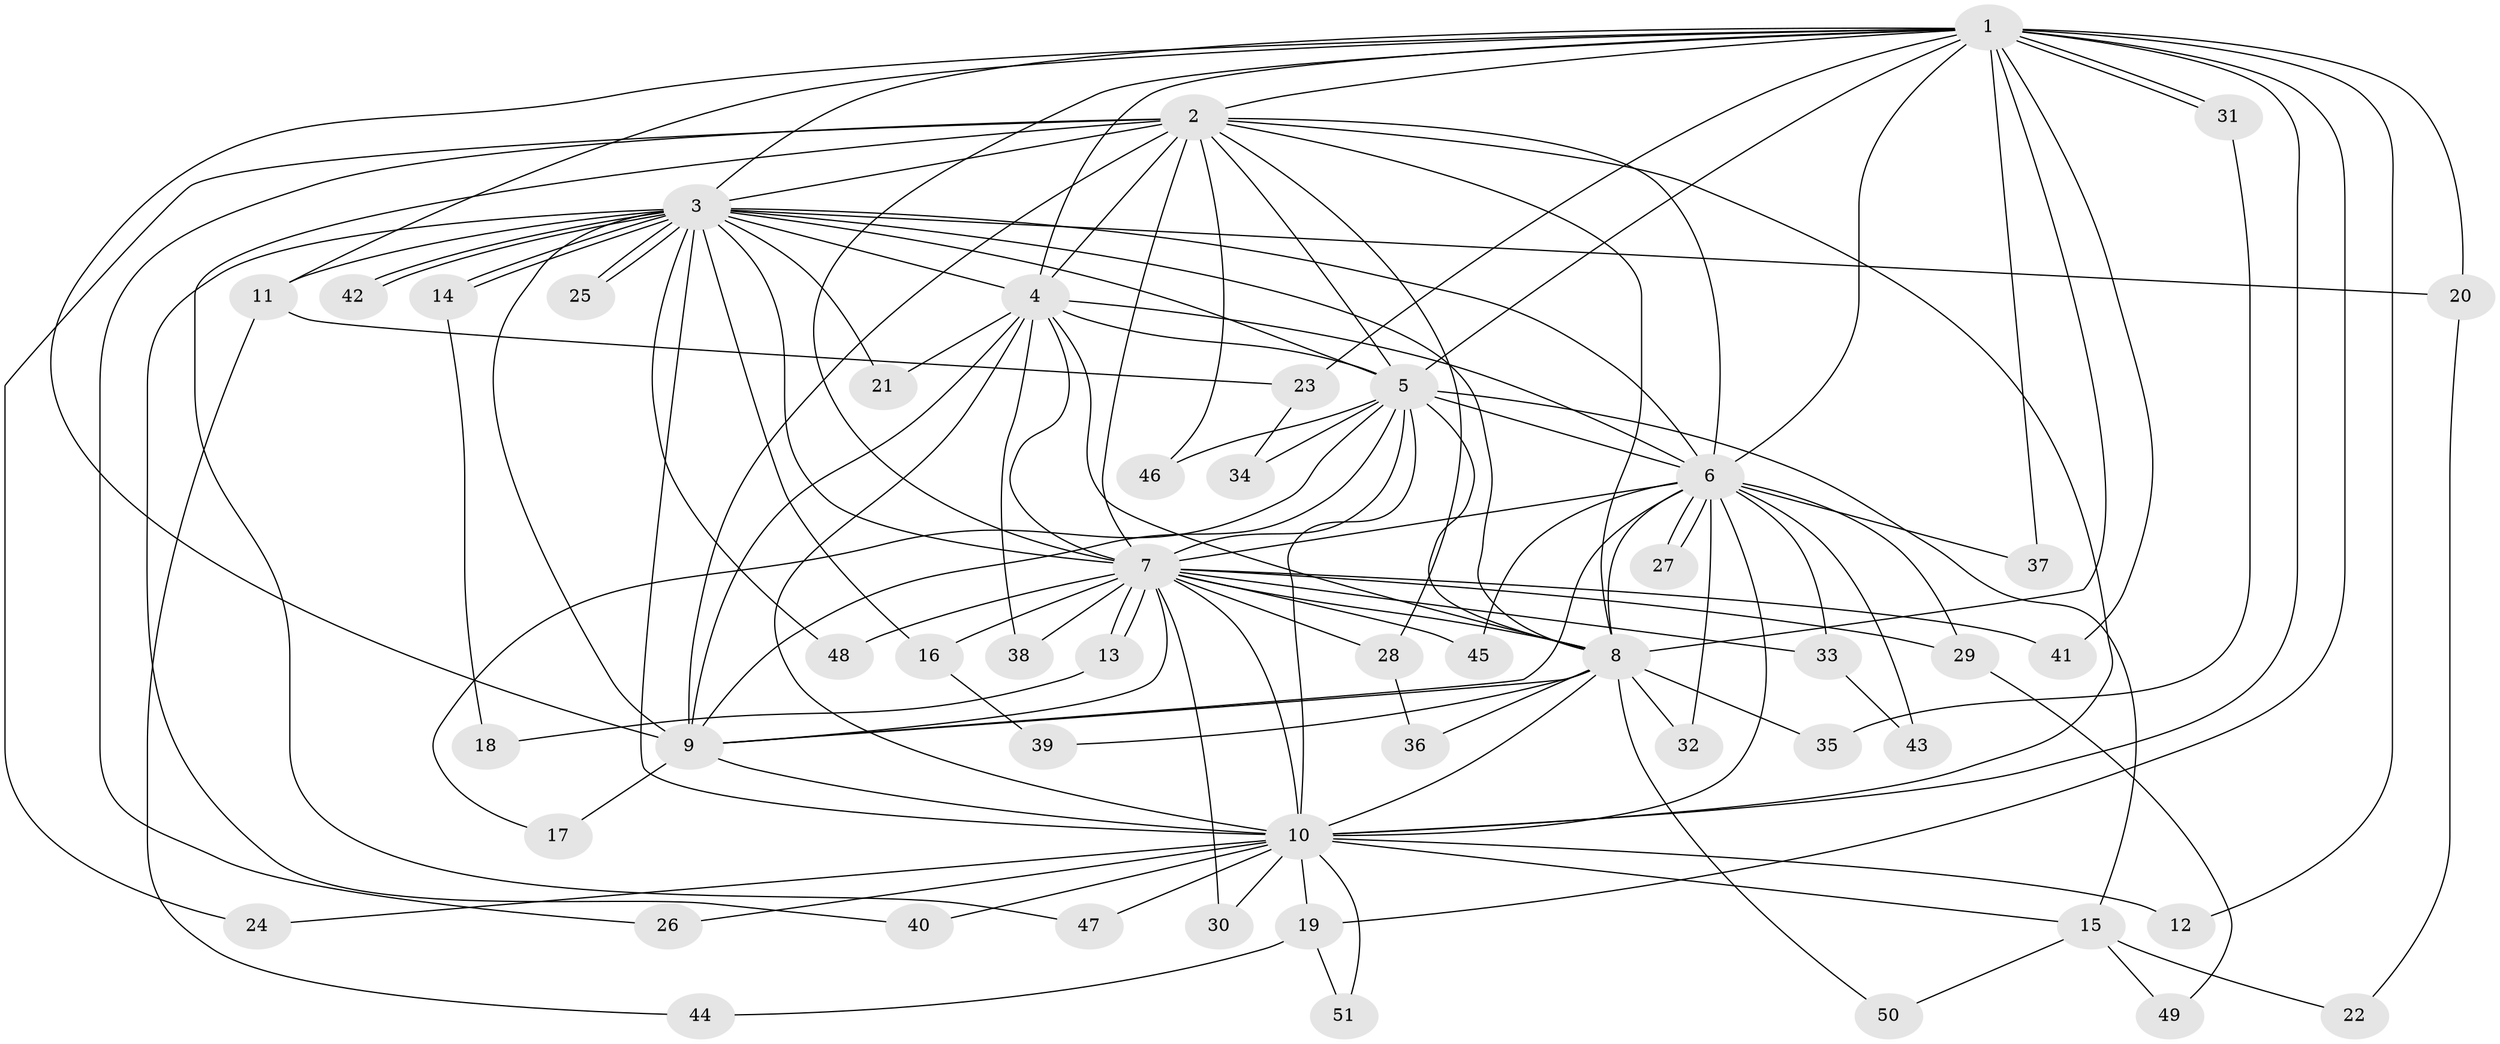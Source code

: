 // coarse degree distribution, {7: 0.0625, 6: 0.0625, 2: 0.3125, 11: 0.0625, 1: 0.1875, 8: 0.0625, 9: 0.0625, 3: 0.0625, 5: 0.0625, 4: 0.0625}
// Generated by graph-tools (version 1.1) at 2025/36/03/04/25 23:36:33]
// undirected, 51 vertices, 127 edges
graph export_dot {
  node [color=gray90,style=filled];
  1;
  2;
  3;
  4;
  5;
  6;
  7;
  8;
  9;
  10;
  11;
  12;
  13;
  14;
  15;
  16;
  17;
  18;
  19;
  20;
  21;
  22;
  23;
  24;
  25;
  26;
  27;
  28;
  29;
  30;
  31;
  32;
  33;
  34;
  35;
  36;
  37;
  38;
  39;
  40;
  41;
  42;
  43;
  44;
  45;
  46;
  47;
  48;
  49;
  50;
  51;
  1 -- 2;
  1 -- 3;
  1 -- 4;
  1 -- 5;
  1 -- 6;
  1 -- 7;
  1 -- 8;
  1 -- 9;
  1 -- 10;
  1 -- 11;
  1 -- 12;
  1 -- 19;
  1 -- 20;
  1 -- 23;
  1 -- 31;
  1 -- 31;
  1 -- 37;
  1 -- 41;
  2 -- 3;
  2 -- 4;
  2 -- 5;
  2 -- 6;
  2 -- 7;
  2 -- 8;
  2 -- 9;
  2 -- 10;
  2 -- 24;
  2 -- 26;
  2 -- 28;
  2 -- 46;
  2 -- 47;
  3 -- 4;
  3 -- 5;
  3 -- 6;
  3 -- 7;
  3 -- 8;
  3 -- 9;
  3 -- 10;
  3 -- 11;
  3 -- 14;
  3 -- 14;
  3 -- 16;
  3 -- 20;
  3 -- 21;
  3 -- 25;
  3 -- 25;
  3 -- 40;
  3 -- 42;
  3 -- 42;
  3 -- 48;
  4 -- 5;
  4 -- 6;
  4 -- 7;
  4 -- 8;
  4 -- 9;
  4 -- 10;
  4 -- 21;
  4 -- 38;
  5 -- 6;
  5 -- 7;
  5 -- 8;
  5 -- 9;
  5 -- 10;
  5 -- 15;
  5 -- 17;
  5 -- 34;
  5 -- 46;
  6 -- 7;
  6 -- 8;
  6 -- 9;
  6 -- 10;
  6 -- 27;
  6 -- 27;
  6 -- 29;
  6 -- 32;
  6 -- 33;
  6 -- 37;
  6 -- 43;
  6 -- 45;
  7 -- 8;
  7 -- 9;
  7 -- 10;
  7 -- 13;
  7 -- 13;
  7 -- 16;
  7 -- 28;
  7 -- 29;
  7 -- 30;
  7 -- 33;
  7 -- 38;
  7 -- 41;
  7 -- 45;
  7 -- 48;
  8 -- 9;
  8 -- 10;
  8 -- 32;
  8 -- 35;
  8 -- 36;
  8 -- 39;
  8 -- 50;
  9 -- 10;
  9 -- 17;
  10 -- 12;
  10 -- 15;
  10 -- 19;
  10 -- 24;
  10 -- 26;
  10 -- 30;
  10 -- 40;
  10 -- 47;
  10 -- 51;
  11 -- 23;
  11 -- 44;
  13 -- 18;
  14 -- 18;
  15 -- 22;
  15 -- 49;
  15 -- 50;
  16 -- 39;
  19 -- 44;
  19 -- 51;
  20 -- 22;
  23 -- 34;
  28 -- 36;
  29 -- 49;
  31 -- 35;
  33 -- 43;
}
